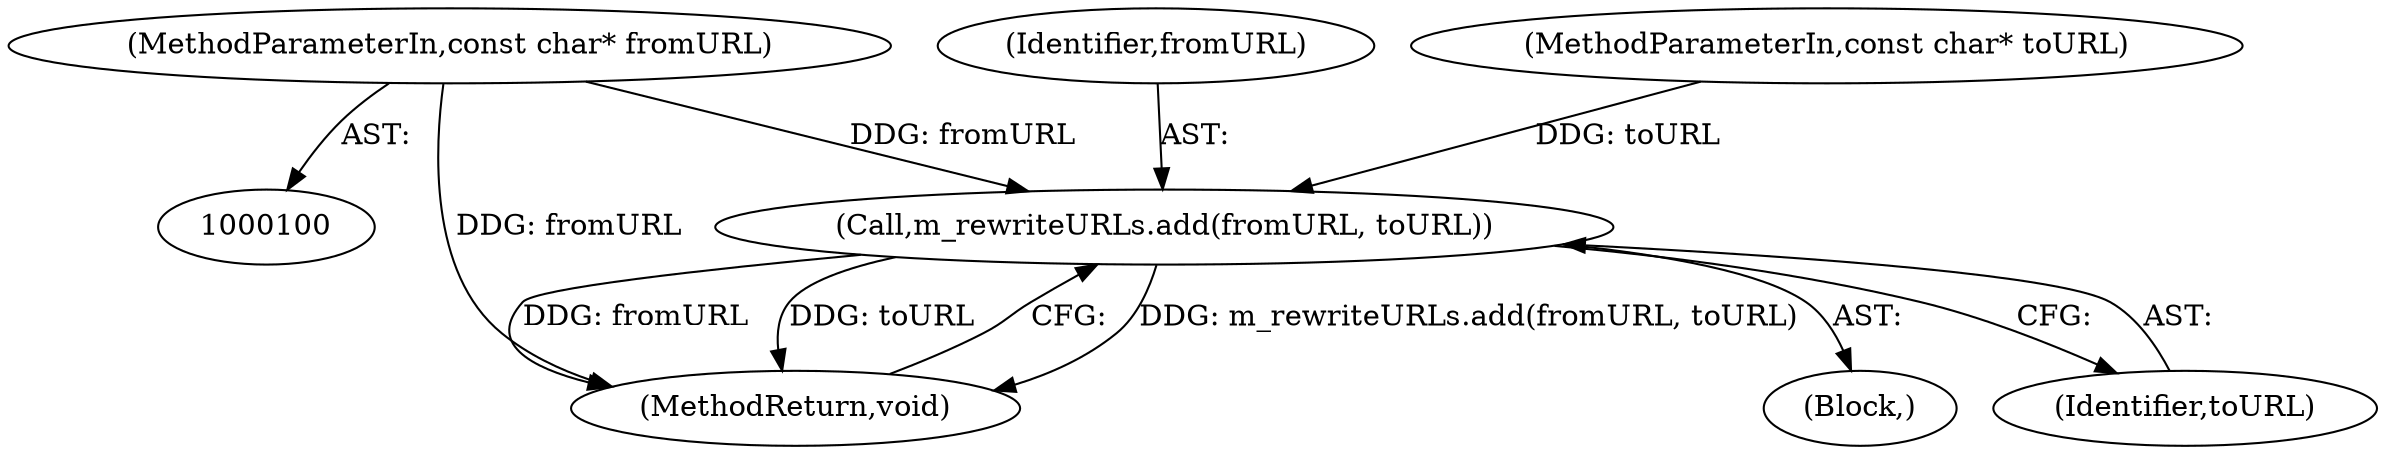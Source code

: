 digraph "1_Chrome_7f0126ff011142c8619b10a6e64d04d1745c503a_10@pointer" {
"1000101" [label="(MethodParameterIn,const char* fromURL)"];
"1000104" [label="(Call,m_rewriteURLs.add(fromURL, toURL))"];
"1000107" [label="(MethodReturn,void)"];
"1000101" [label="(MethodParameterIn,const char* fromURL)"];
"1000104" [label="(Call,m_rewriteURLs.add(fromURL, toURL))"];
"1000105" [label="(Identifier,fromURL)"];
"1000103" [label="(Block,)"];
"1000102" [label="(MethodParameterIn,const char* toURL)"];
"1000106" [label="(Identifier,toURL)"];
"1000101" -> "1000100"  [label="AST: "];
"1000101" -> "1000107"  [label="DDG: fromURL"];
"1000101" -> "1000104"  [label="DDG: fromURL"];
"1000104" -> "1000103"  [label="AST: "];
"1000104" -> "1000106"  [label="CFG: "];
"1000105" -> "1000104"  [label="AST: "];
"1000106" -> "1000104"  [label="AST: "];
"1000107" -> "1000104"  [label="CFG: "];
"1000104" -> "1000107"  [label="DDG: m_rewriteURLs.add(fromURL, toURL)"];
"1000104" -> "1000107"  [label="DDG: fromURL"];
"1000104" -> "1000107"  [label="DDG: toURL"];
"1000102" -> "1000104"  [label="DDG: toURL"];
}
